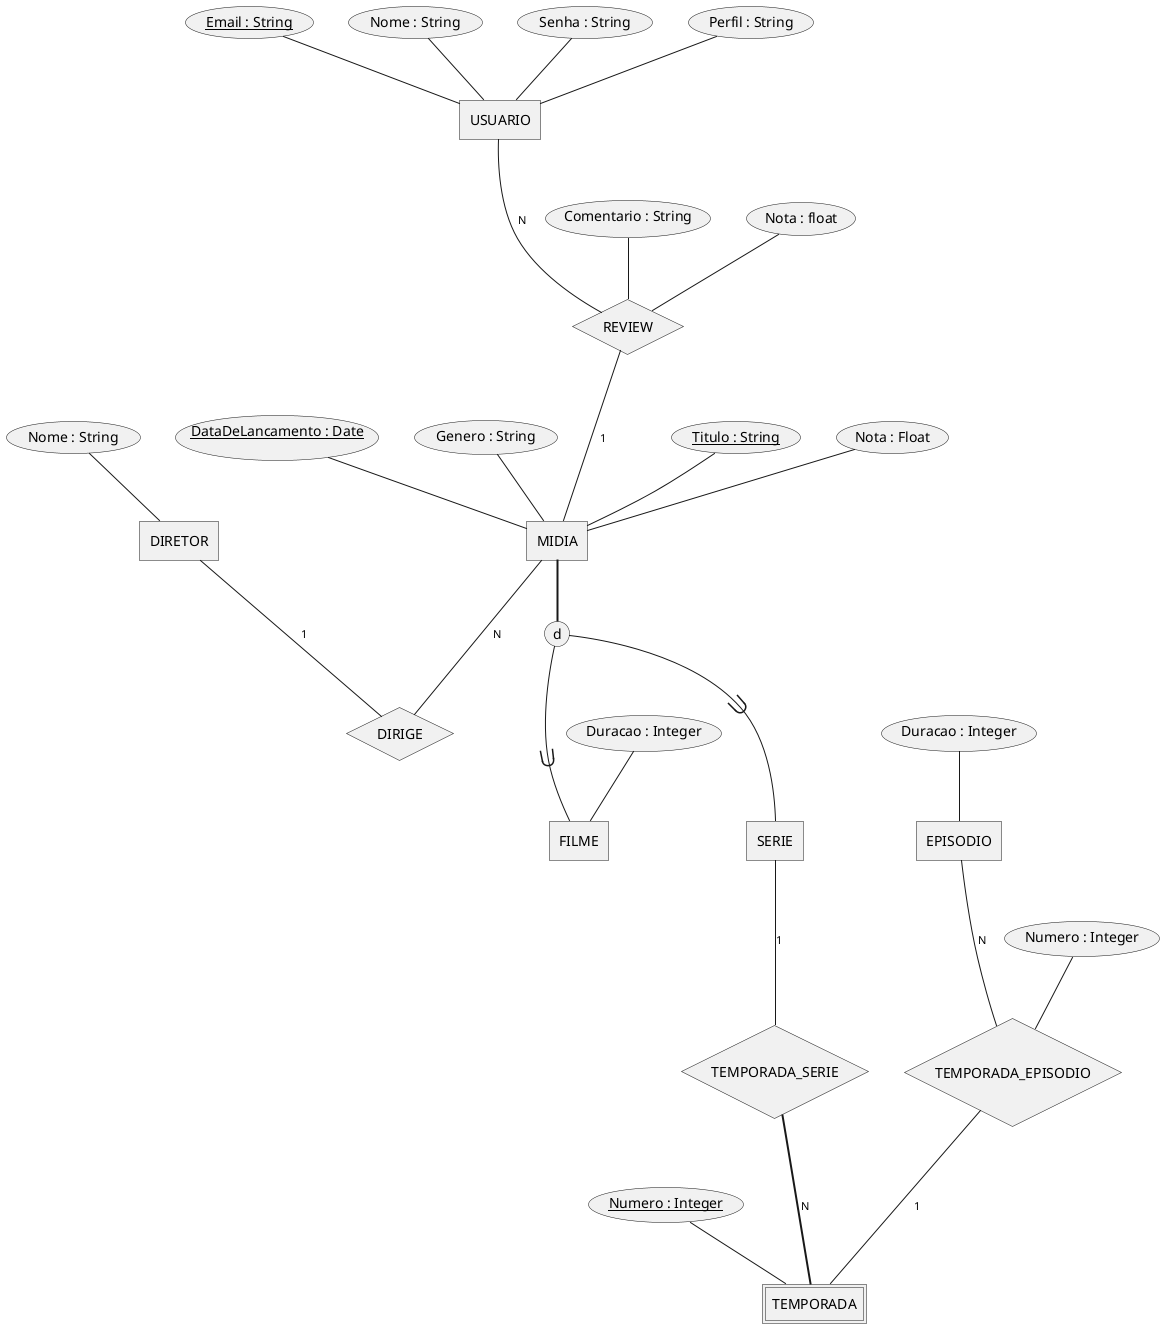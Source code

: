 @startchen

entity USUARIO{
  Email : String <<key>>
  Nome : String
  Senha : String
  Perfil : String
}

entity MIDIA{
  Titulo : String <<key>>
  Nota : Float
  DataDeLancamento : Date <<key>>
  Genero : String
}

entity FILME{
  Duracao : Integer
}

entity TEMPORADA <<weak>>{
  Numero : Integer <<key>>
}

entity EPISODIO{
  Duracao : Integer
}

entity DIRETOR{
  Nome : String
}

relationship TEMPORADA_SERIE{
}

relationship TEMPORADA_EPISODIO{
  Numero : Integer
}

relationship DIRIGE{
}

relationship REVIEW{
  Comentario : String
  Nota : float
}

entity SERIE{
}


MIDIA =>= d {FILME, SERIE}

EPISODIO -N- TEMPORADA_EPISODIO
TEMPORADA_EPISODIO -1- TEMPORADA
SERIE-1- TEMPORADA_SERIE
TEMPORADA_SERIE =N= TEMPORADA
MIDIA -N- DIRIGE
DIRETOR -1- DIRIGE


USUARIO -N- REVIEW
REVIEW -1- MIDIA

@endchen